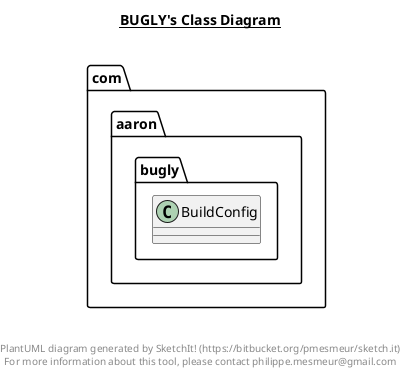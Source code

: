 @startuml

title __BUGLY's Class Diagram__\n

  namespace com.aaron.bugly {
    class com.aaron.bugly.BuildConfig {
    }
  }
  



right footer


PlantUML diagram generated by SketchIt! (https://bitbucket.org/pmesmeur/sketch.it)
For more information about this tool, please contact philippe.mesmeur@gmail.com
endfooter

@enduml
